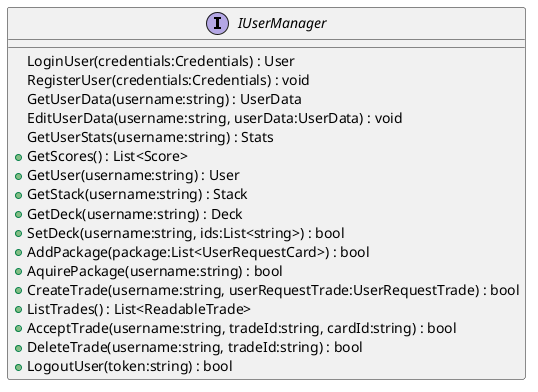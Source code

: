 @startuml
interface IUserManager {
    LoginUser(credentials:Credentials) : User
    RegisterUser(credentials:Credentials) : void
    GetUserData(username:string) : UserData
    EditUserData(username:string, userData:UserData) : void
    GetUserStats(username:string) : Stats
    + GetScores() : List<Score>
    + GetUser(username:string) : User
    + GetStack(username:string) : Stack
    + GetDeck(username:string) : Deck
    + SetDeck(username:string, ids:List<string>) : bool
    + AddPackage(package:List<UserRequestCard>) : bool
    + AquirePackage(username:string) : bool
    + CreateTrade(username:string, userRequestTrade:UserRequestTrade) : bool
    + ListTrades() : List<ReadableTrade>
    + AcceptTrade(username:string, tradeId:string, cardId:string) : bool
    + DeleteTrade(username:string, tradeId:string) : bool
    + LogoutUser(token:string) : bool
}
@enduml
